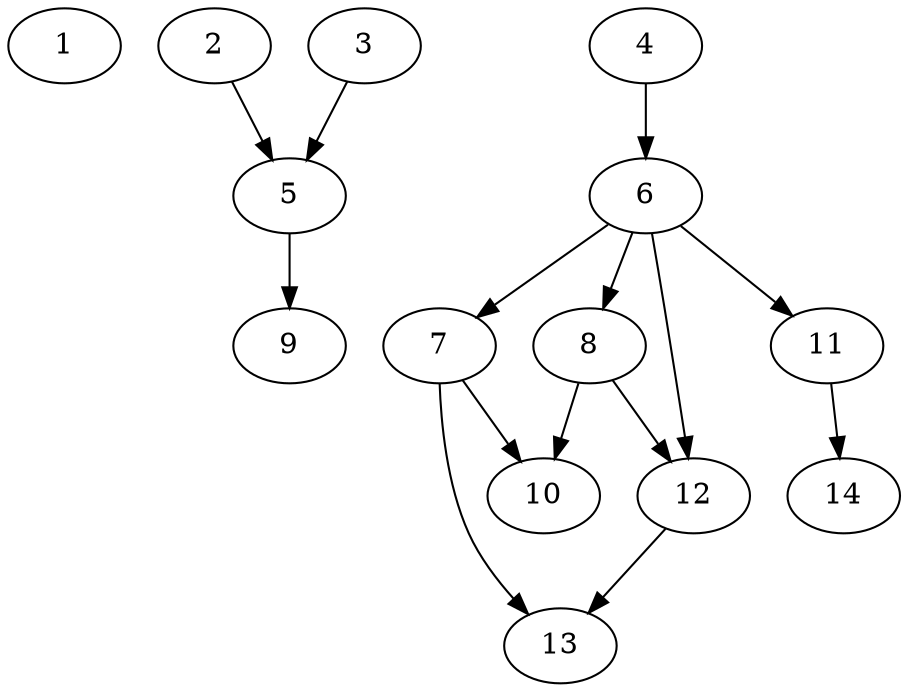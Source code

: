 // DAG automatically generated by daggen at Fri May 24 12:58:21 2024
// daggen-master/daggen -n 14 --fat 0.5 --density 0.5 --regular 0.5 --jump 2 --minalpha 20 --maxalpha 50 --dot -o dags_dot_14/sim_1.dot 
digraph G {
  1 [size="5541810437", alpha="50.00"]
  2 [size="464056851782", alpha="44.56"]
  2 -> 5 [size ="301989888"]
  3 [size="28991029248", alpha="27.09"]
  3 -> 5 [size ="75497472"]
  4 [size="231928233984", alpha="46.27"]
  4 -> 6 [size ="301989888"]
  5 [size="487279297827", alpha="29.48"]
  5 -> 9 [size ="838860800"]
  6 [size="12198383588", alpha="29.82"]
  6 -> 7 [size ="33554432"]
  6 -> 8 [size ="33554432"]
  6 -> 11 [size ="33554432"]
  6 -> 12 [size ="33554432"]
  7 [size="1485287749", alpha="37.72"]
  7 -> 10 [size ="33554432"]
  7 -> 13 [size ="33554432"]
  8 [size="8374528970", alpha="44.81"]
  8 -> 10 [size ="209715200"]
  8 -> 12 [size ="209715200"]
  9 [size="549755813888", alpha="27.06"]
  10 [size="119521385460", alpha="37.07"]
  11 [size="5734776010", alpha="44.79"]
  11 -> 14 [size ="134217728"]
  12 [size="26377256236", alpha="42.68"]
  12 -> 13 [size ="679477248"]
  13 [size="8673551528", alpha="44.22"]
  14 [size="68719476736", alpha="29.26"]
}
